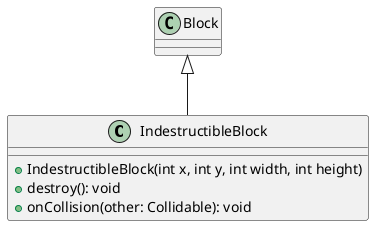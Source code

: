 @startuml
class IndestructibleBlock extends Block {
    + IndestructibleBlock(int x, int y, int width, int height)
    + destroy(): void
    + onCollision(other: Collidable): void
}
@enduml
